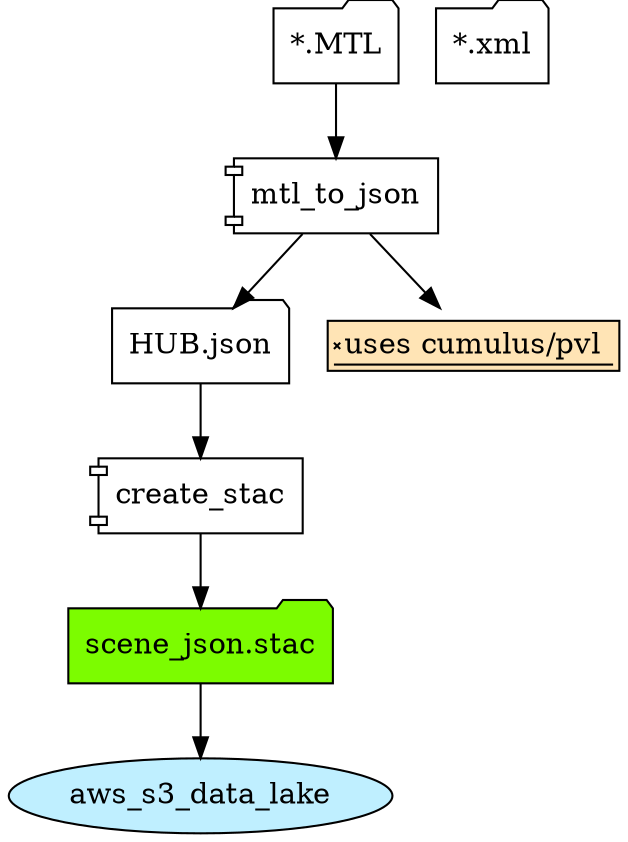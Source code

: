 digraph notion {
node [shape=folder]
"*.MTL"
"*.xml"
node [shape=component]
mtl_to_json 
create_stac
node [shape=folder]
"HUB.json"
node [shape=folder style=filled fillcolor=lawngreen]
"scene_json.stac"
node [shape=ellipse style=filled fillcolor=lightblue1]
aws_s3_data_lake


"*.MTL" -> mtl_to_json -> "HUB.json" -> create_stac -> "scene_json.stac" -> aws_s3_data_lake




node [shape=signature style=filled fillcolor=moccasin]
"uses cumulus/pvl"

mtl_to_json -> "uses cumulus/pvl"
}

